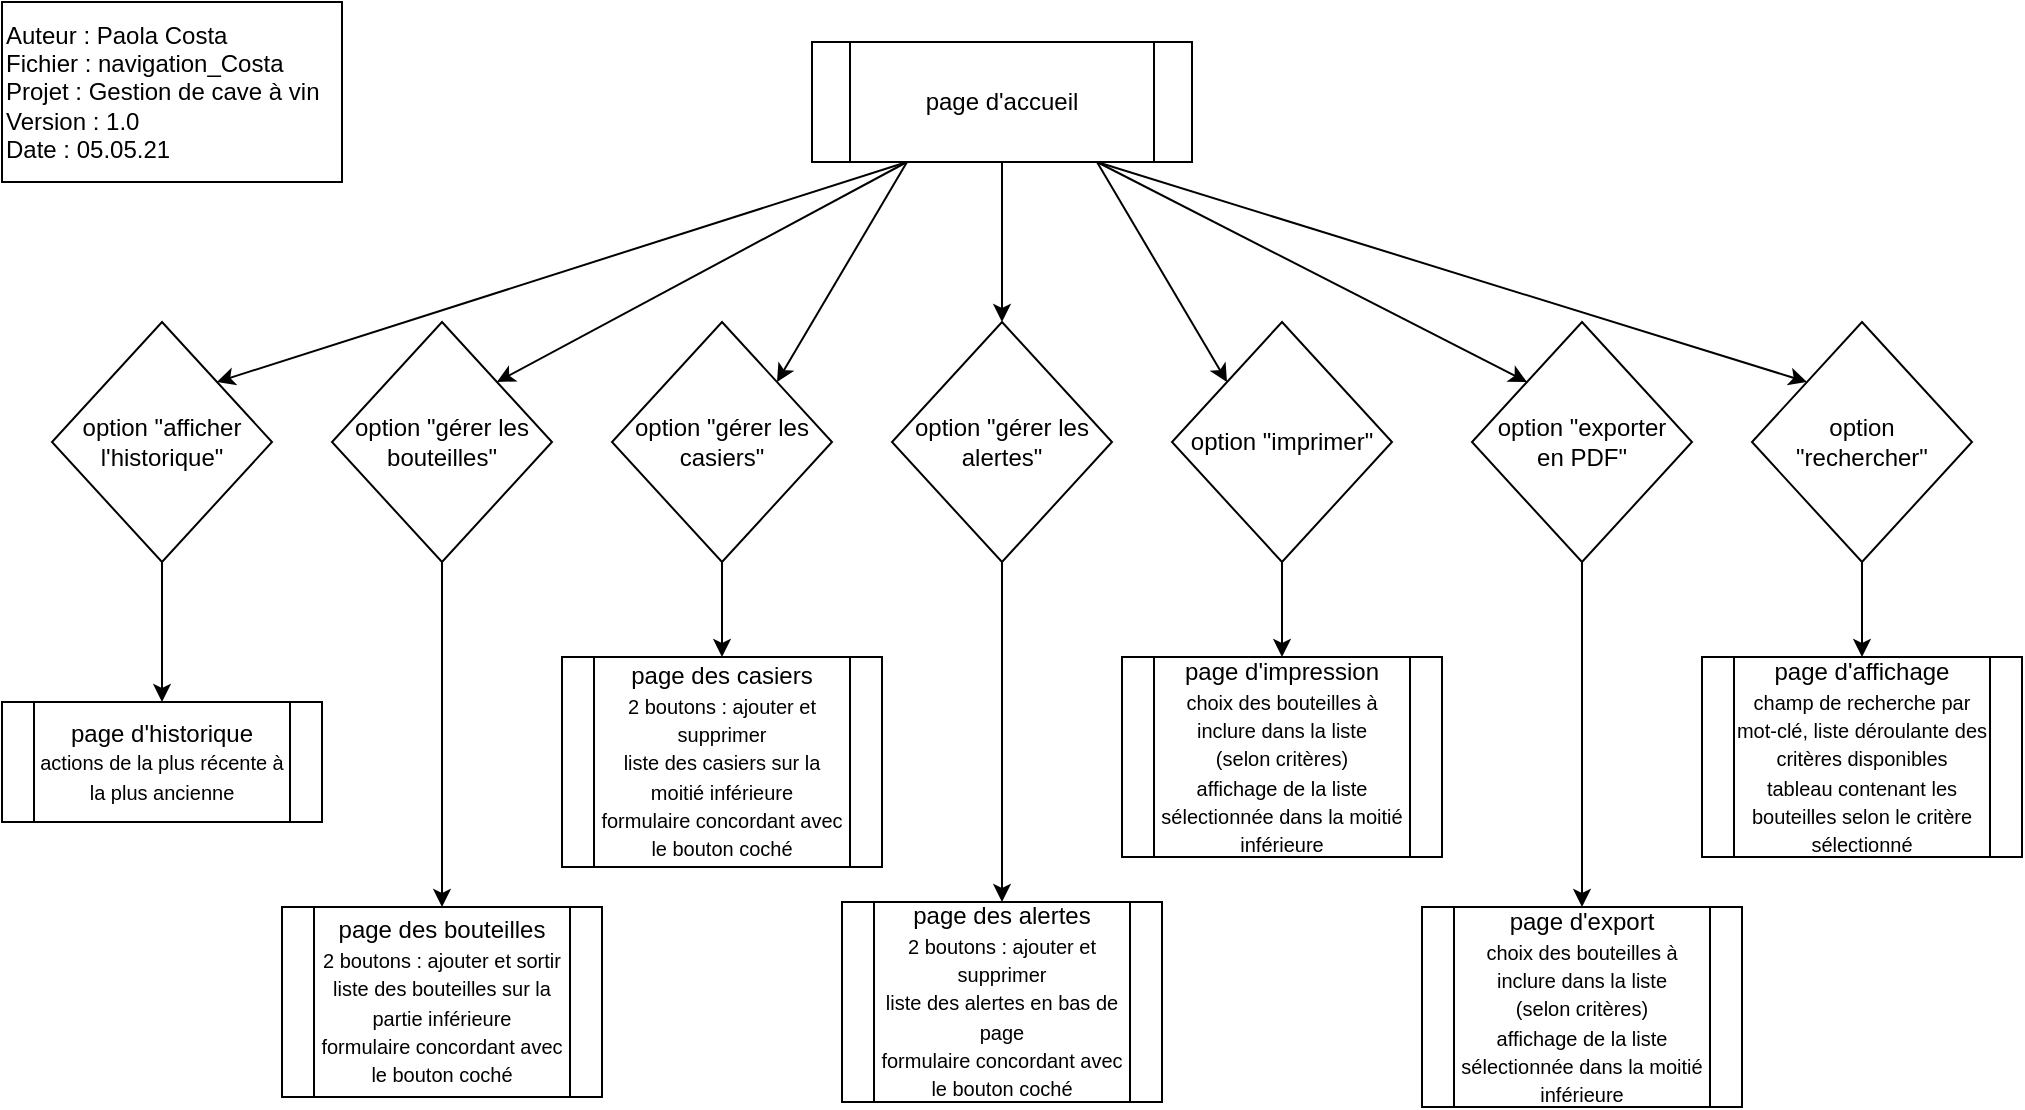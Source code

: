<mxfile version="13.9.9" type="device"><diagram id="-GRLzm5s5Uswx6VSOWsv" name="Page-1"><mxGraphModel dx="1326" dy="806" grid="1" gridSize="10" guides="1" tooltips="1" connect="1" arrows="1" fold="1" page="1" pageScale="1" pageWidth="1169" pageHeight="827" math="0" shadow="0"><root><mxCell id="0"/><mxCell id="1" parent="0"/><mxCell id="Yt-k1yn7Xqk8NzRnii3K-26" style="edgeStyle=none;rounded=0;orthogonalLoop=1;jettySize=auto;html=1;exitX=0.25;exitY=1;exitDx=0;exitDy=0;entryX=1;entryY=0;entryDx=0;entryDy=0;" edge="1" parent="1" source="Yt-k1yn7Xqk8NzRnii3K-9" target="Yt-k1yn7Xqk8NzRnii3K-17"><mxGeometry relative="1" as="geometry"/></mxCell><mxCell id="Yt-k1yn7Xqk8NzRnii3K-27" style="edgeStyle=none;rounded=0;orthogonalLoop=1;jettySize=auto;html=1;exitX=0.25;exitY=1;exitDx=0;exitDy=0;entryX=1;entryY=0;entryDx=0;entryDy=0;" edge="1" parent="1" source="Yt-k1yn7Xqk8NzRnii3K-9" target="Yt-k1yn7Xqk8NzRnii3K-10"><mxGeometry relative="1" as="geometry"/></mxCell><mxCell id="Yt-k1yn7Xqk8NzRnii3K-28" style="edgeStyle=none;rounded=0;orthogonalLoop=1;jettySize=auto;html=1;exitX=0.25;exitY=1;exitDx=0;exitDy=0;entryX=1;entryY=0;entryDx=0;entryDy=0;" edge="1" parent="1" source="Yt-k1yn7Xqk8NzRnii3K-9" target="Yt-k1yn7Xqk8NzRnii3K-11"><mxGeometry relative="1" as="geometry"/></mxCell><mxCell id="Yt-k1yn7Xqk8NzRnii3K-30" style="edgeStyle=none;rounded=0;orthogonalLoop=1;jettySize=auto;html=1;exitX=0.75;exitY=1;exitDx=0;exitDy=0;entryX=0;entryY=0;entryDx=0;entryDy=0;" edge="1" parent="1" source="Yt-k1yn7Xqk8NzRnii3K-9" target="Yt-k1yn7Xqk8NzRnii3K-15"><mxGeometry relative="1" as="geometry"/></mxCell><mxCell id="Yt-k1yn7Xqk8NzRnii3K-31" style="edgeStyle=none;rounded=0;orthogonalLoop=1;jettySize=auto;html=1;exitX=0.75;exitY=1;exitDx=0;exitDy=0;entryX=0;entryY=0;entryDx=0;entryDy=0;" edge="1" parent="1" source="Yt-k1yn7Xqk8NzRnii3K-9" target="Yt-k1yn7Xqk8NzRnii3K-16"><mxGeometry relative="1" as="geometry"/></mxCell><mxCell id="Yt-k1yn7Xqk8NzRnii3K-46" style="edgeStyle=none;rounded=0;orthogonalLoop=1;jettySize=auto;html=1;exitX=0.75;exitY=1;exitDx=0;exitDy=0;entryX=0;entryY=0;entryDx=0;entryDy=0;" edge="1" parent="1" source="Yt-k1yn7Xqk8NzRnii3K-9" target="Yt-k1yn7Xqk8NzRnii3K-44"><mxGeometry relative="1" as="geometry"/></mxCell><mxCell id="Yt-k1yn7Xqk8NzRnii3K-47" style="edgeStyle=none;rounded=0;orthogonalLoop=1;jettySize=auto;html=1;exitX=0.5;exitY=1;exitDx=0;exitDy=0;entryX=0.5;entryY=0;entryDx=0;entryDy=0;" edge="1" parent="1" source="Yt-k1yn7Xqk8NzRnii3K-9" target="Yt-k1yn7Xqk8NzRnii3K-14"><mxGeometry relative="1" as="geometry"/></mxCell><mxCell id="Yt-k1yn7Xqk8NzRnii3K-9" value="page d'accueil" style="shape=process;whiteSpace=wrap;html=1;backgroundOutline=1;fillColor=none;" vertex="1" parent="1"><mxGeometry x="485" y="40" width="190" height="60" as="geometry"/></mxCell><mxCell id="Yt-k1yn7Xqk8NzRnii3K-39" style="edgeStyle=none;rounded=0;orthogonalLoop=1;jettySize=auto;html=1;exitX=0.5;exitY=1;exitDx=0;exitDy=0;" edge="1" parent="1" source="Yt-k1yn7Xqk8NzRnii3K-10" target="Yt-k1yn7Xqk8NzRnii3K-33"><mxGeometry relative="1" as="geometry"/></mxCell><mxCell id="Yt-k1yn7Xqk8NzRnii3K-10" value="option &quot;gérer les bouteilles&quot;" style="rhombus;whiteSpace=wrap;html=1;fillColor=none;" vertex="1" parent="1"><mxGeometry x="245" y="180" width="110" height="120" as="geometry"/></mxCell><mxCell id="Yt-k1yn7Xqk8NzRnii3K-40" style="edgeStyle=none;rounded=0;orthogonalLoop=1;jettySize=auto;html=1;exitX=0.5;exitY=1;exitDx=0;exitDy=0;entryX=0.5;entryY=0;entryDx=0;entryDy=0;" edge="1" parent="1" source="Yt-k1yn7Xqk8NzRnii3K-11" target="Yt-k1yn7Xqk8NzRnii3K-34"><mxGeometry relative="1" as="geometry"/></mxCell><mxCell id="Yt-k1yn7Xqk8NzRnii3K-11" value="&lt;span&gt;option &quot;gérer les casiers&quot;&lt;/span&gt;" style="rhombus;whiteSpace=wrap;html=1;fillColor=none;" vertex="1" parent="1"><mxGeometry x="385" y="180" width="110" height="120" as="geometry"/></mxCell><mxCell id="Yt-k1yn7Xqk8NzRnii3K-41" style="edgeStyle=none;rounded=0;orthogonalLoop=1;jettySize=auto;html=1;exitX=0.5;exitY=1;exitDx=0;exitDy=0;entryX=0.5;entryY=0;entryDx=0;entryDy=0;" edge="1" parent="1" source="Yt-k1yn7Xqk8NzRnii3K-14" target="Yt-k1yn7Xqk8NzRnii3K-35"><mxGeometry relative="1" as="geometry"/></mxCell><mxCell id="Yt-k1yn7Xqk8NzRnii3K-14" value="&lt;span&gt;option &quot;gérer les alertes&quot;&lt;/span&gt;" style="rhombus;whiteSpace=wrap;html=1;fillColor=none;" vertex="1" parent="1"><mxGeometry x="525" y="180" width="110" height="120" as="geometry"/></mxCell><mxCell id="Yt-k1yn7Xqk8NzRnii3K-42" style="edgeStyle=none;rounded=0;orthogonalLoop=1;jettySize=auto;html=1;exitX=0.5;exitY=1;exitDx=0;exitDy=0;entryX=0.5;entryY=0;entryDx=0;entryDy=0;" edge="1" parent="1" source="Yt-k1yn7Xqk8NzRnii3K-15" target="Yt-k1yn7Xqk8NzRnii3K-36"><mxGeometry relative="1" as="geometry"/></mxCell><mxCell id="Yt-k1yn7Xqk8NzRnii3K-15" value="option &quot;imprimer&quot;" style="rhombus;whiteSpace=wrap;html=1;fillColor=none;" vertex="1" parent="1"><mxGeometry x="665" y="180" width="110" height="120" as="geometry"/></mxCell><mxCell id="Yt-k1yn7Xqk8NzRnii3K-43" style="edgeStyle=none;rounded=0;orthogonalLoop=1;jettySize=auto;html=1;exitX=0.5;exitY=1;exitDx=0;exitDy=0;" edge="1" parent="1" source="Yt-k1yn7Xqk8NzRnii3K-16" target="Yt-k1yn7Xqk8NzRnii3K-37"><mxGeometry relative="1" as="geometry"/></mxCell><mxCell id="Yt-k1yn7Xqk8NzRnii3K-16" value="option &quot;exporter&lt;br&gt;en PDF&quot;" style="rhombus;whiteSpace=wrap;html=1;fillColor=none;" vertex="1" parent="1"><mxGeometry x="815" y="180" width="110" height="120" as="geometry"/></mxCell><mxCell id="Yt-k1yn7Xqk8NzRnii3K-38" style="edgeStyle=none;rounded=0;orthogonalLoop=1;jettySize=auto;html=1;exitX=0.5;exitY=1;exitDx=0;exitDy=0;entryX=0.5;entryY=0;entryDx=0;entryDy=0;" edge="1" parent="1" source="Yt-k1yn7Xqk8NzRnii3K-17" target="Yt-k1yn7Xqk8NzRnii3K-32"><mxGeometry relative="1" as="geometry"/></mxCell><mxCell id="Yt-k1yn7Xqk8NzRnii3K-17" value="option &quot;afficher l'historique&quot;" style="rhombus;whiteSpace=wrap;html=1;fillColor=none;" vertex="1" parent="1"><mxGeometry x="105" y="180" width="110" height="120" as="geometry"/></mxCell><mxCell id="Yt-k1yn7Xqk8NzRnii3K-32" value="page d'historique&lt;br&gt;&lt;font style=&quot;font-size: 10px&quot;&gt;actions de la plus récente à la plus ancienne&lt;/font&gt;" style="shape=process;whiteSpace=wrap;html=1;backgroundOutline=1;fillColor=none;" vertex="1" parent="1"><mxGeometry x="80" y="370" width="160" height="60" as="geometry"/></mxCell><mxCell id="Yt-k1yn7Xqk8NzRnii3K-33" value="page des bouteilles&lt;br&gt;&lt;font style=&quot;font-size: 10px&quot;&gt;2 boutons : ajouter et sortir&lt;br&gt;liste des bouteilles sur la partie inférieure&lt;br&gt;formulaire concordant avec le bouton coché&lt;br&gt;&lt;/font&gt;" style="shape=process;whiteSpace=wrap;html=1;backgroundOutline=1;fillColor=none;" vertex="1" parent="1"><mxGeometry x="220" y="472.5" width="160" height="95" as="geometry"/></mxCell><mxCell id="Yt-k1yn7Xqk8NzRnii3K-34" value="&lt;span&gt;page des casiers&lt;/span&gt;&lt;br&gt;&lt;font style=&quot;font-size: 10px&quot;&gt;2 boutons : ajouter et supprimer&lt;br&gt;liste des casiers sur la moitié inférieure&lt;br&gt;formulaire concordant avec le bouton coché&lt;/font&gt;" style="shape=process;whiteSpace=wrap;html=1;backgroundOutline=1;fillColor=none;" vertex="1" parent="1"><mxGeometry x="360" y="347.5" width="160" height="105" as="geometry"/></mxCell><mxCell id="Yt-k1yn7Xqk8NzRnii3K-35" value="&lt;span&gt;page des alertes&lt;/span&gt;&lt;br&gt;&lt;font style=&quot;font-size: 10px&quot;&gt;2 boutons : ajouter et supprimer&lt;br&gt;liste des alertes en bas de page&lt;br&gt;formulaire concordant avec le bouton coché&lt;/font&gt;" style="shape=process;whiteSpace=wrap;html=1;backgroundOutline=1;fillColor=none;" vertex="1" parent="1"><mxGeometry x="500" y="470" width="160" height="100" as="geometry"/></mxCell><mxCell id="Yt-k1yn7Xqk8NzRnii3K-36" value="page d'impression&lt;br&gt;&lt;font style=&quot;font-size: 10px&quot;&gt;choix des bouteilles à inclure dans la liste&lt;br&gt;(selon critères)&lt;br&gt;affichage de la liste sélectionnée dans la moitié inférieure&lt;br&gt;&lt;/font&gt;" style="shape=process;whiteSpace=wrap;html=1;backgroundOutline=1;fillColor=none;" vertex="1" parent="1"><mxGeometry x="640" y="347.5" width="160" height="100" as="geometry"/></mxCell><mxCell id="Yt-k1yn7Xqk8NzRnii3K-37" value="page d'export&lt;br&gt;&lt;font style=&quot;font-size: 10px&quot;&gt;choix des bouteilles à inclure dans la liste&lt;br&gt;(selon critères)&lt;br&gt;affichage de la liste sélectionnée dans la moitié inférieure&lt;br&gt;&lt;/font&gt;" style="shape=process;whiteSpace=wrap;html=1;backgroundOutline=1;fillColor=none;" vertex="1" parent="1"><mxGeometry x="790" y="472.5" width="160" height="100" as="geometry"/></mxCell><mxCell id="Yt-k1yn7Xqk8NzRnii3K-49" style="edgeStyle=none;rounded=0;orthogonalLoop=1;jettySize=auto;html=1;exitX=0.5;exitY=1;exitDx=0;exitDy=0;entryX=0.5;entryY=0;entryDx=0;entryDy=0;" edge="1" parent="1" source="Yt-k1yn7Xqk8NzRnii3K-44" target="Yt-k1yn7Xqk8NzRnii3K-48"><mxGeometry relative="1" as="geometry"/></mxCell><mxCell id="Yt-k1yn7Xqk8NzRnii3K-44" value="option &lt;br&gt;&quot;rechercher&quot;" style="rhombus;whiteSpace=wrap;html=1;fillColor=none;" vertex="1" parent="1"><mxGeometry x="955" y="180" width="110" height="120" as="geometry"/></mxCell><mxCell id="Yt-k1yn7Xqk8NzRnii3K-48" value="page d'affichage&lt;br&gt;&lt;font style=&quot;font-size: 10px&quot;&gt;champ de recherche par mot-clé, liste déroulante des critères disponibles&lt;br&gt;tableau contenant les bouteilles selon le critère sélectionné&lt;/font&gt;" style="shape=process;whiteSpace=wrap;html=1;backgroundOutline=1;fillColor=none;" vertex="1" parent="1"><mxGeometry x="930" y="347.5" width="160" height="100" as="geometry"/></mxCell><mxCell id="Yt-k1yn7Xqk8NzRnii3K-50" value="Auteur : Paola Costa&lt;br&gt;Fichier : navigation_Costa&lt;br&gt;Projet : Gestion de cave à vin&lt;br&gt;Version : 1.0&lt;br&gt;Date : 05.05.21" style="rounded=0;whiteSpace=wrap;html=1;fillColor=none;align=left;" vertex="1" parent="1"><mxGeometry x="80" y="20" width="170" height="90" as="geometry"/></mxCell></root></mxGraphModel></diagram></mxfile>